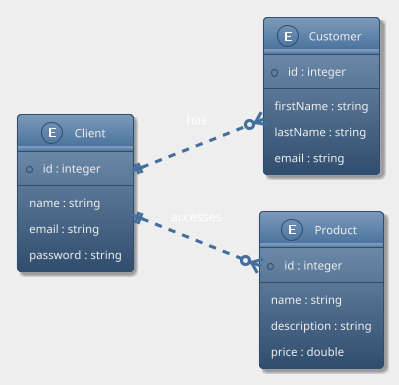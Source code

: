 @startuml
left to right direction
skinparam actorStyle Awesome
skinparam ArrowThickness 1
!theme spacelab
skinparam backgroundColor #EEEEEE
skinparam shadowing true

entity "Client" as client {
  +id : integer
  --
  name : string
  email : string
  password : string
}

entity "Customer" as customer {
  +id : integer
  --
  firstName : string
  lastName : string
  email : string
}

entity "Product" as product {
  +id : integer
  --
  name : string
  description : string
  price : double
}

client ||..o{ customer : has
client ||..o{ product : accesses

@enduml
